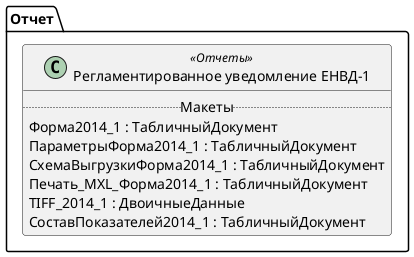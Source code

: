 ﻿@startuml РегламентированноеУведомлениеЕНВД1
'!include templates.wsd
'..\include templates.wsd
class Отчет.РегламентированноеУведомлениеЕНВД1 as "Регламентированное уведомление ЕНВД-1" <<Отчеты>>
{
..Макеты..
Форма2014_1 : ТабличныйДокумент
ПараметрыФорма2014_1 : ТабличныйДокумент
СхемаВыгрузкиФорма2014_1 : ТабличныйДокумент
Печать_MXL_Форма2014_1 : ТабличныйДокумент
TIFF_2014_1 : ДвоичныеДанные
СоставПоказателей2014_1 : ТабличныйДокумент
}
@enduml
